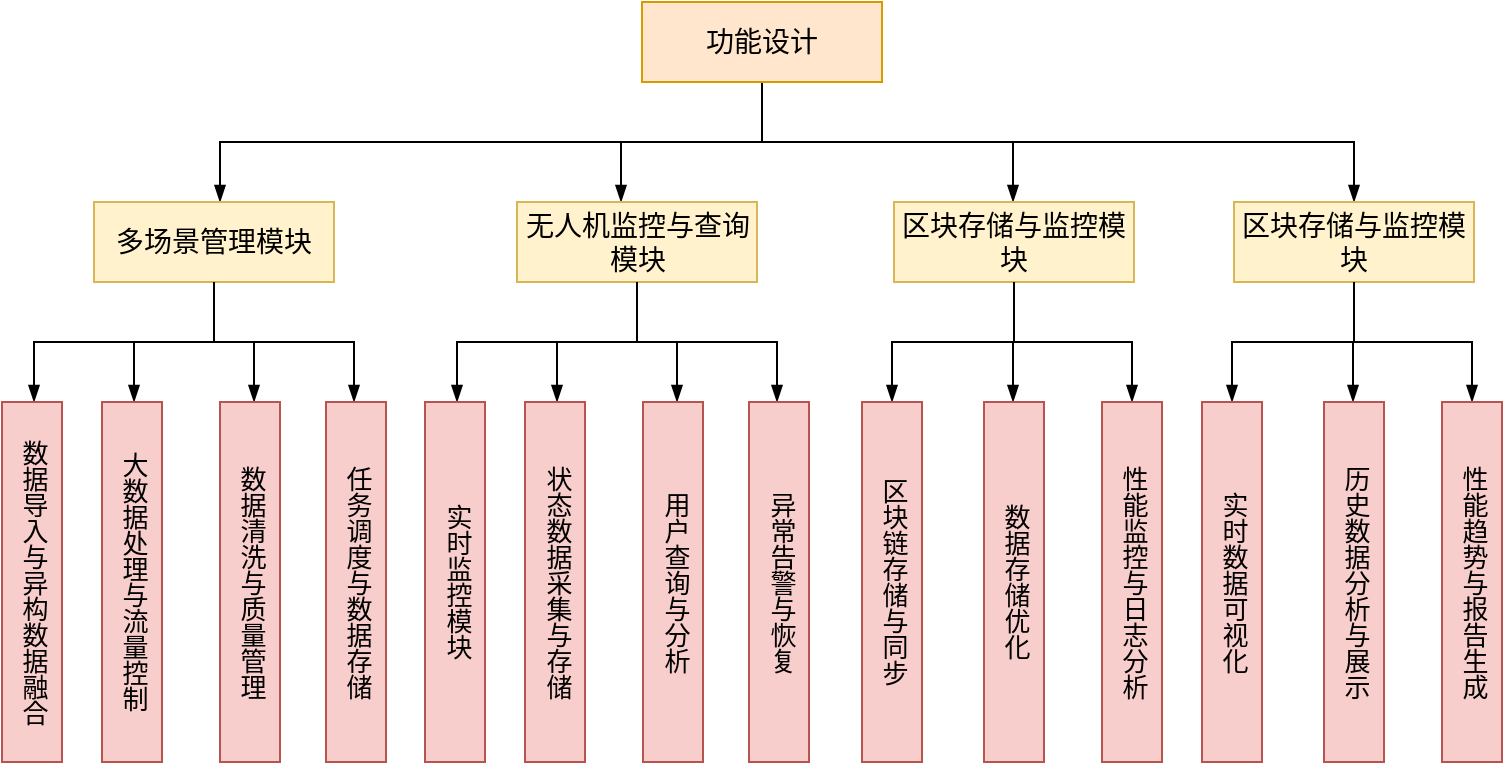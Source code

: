 <mxfile version="25.0.3">
  <diagram id="prtHgNgQTEPvFCAcTncT" name="Page-1">
    <mxGraphModel dx="1026" dy="908" grid="1" gridSize="10" guides="1" tooltips="1" connect="1" arrows="1" fold="1" page="1" pageScale="1" pageWidth="827" pageHeight="1169" math="0" shadow="0">
      <root>
        <mxCell id="0" />
        <mxCell id="1" parent="0" />
        <mxCell id="Hq-lIqgvcT82al0O5TO0-2" value="" style="endArrow=blockThin;endFill=1;fontSize=11;edgeStyle=elbowEdgeStyle;elbow=vertical;rounded=0;exitX=0.5;exitY=1;exitDx=0;exitDy=0;" edge="1" parent="1" source="Hq-lIqgvcT82al0O5TO0-8">
          <mxGeometry relative="1" as="geometry">
            <mxPoint x="339" y="540" as="sourcePoint" />
            <mxPoint x="119" y="600" as="targetPoint" />
          </mxGeometry>
        </mxCell>
        <mxCell id="Hq-lIqgvcT82al0O5TO0-5" value="" style="endArrow=blockThin;endFill=1;fontSize=11;edgeStyle=elbowEdgeStyle;elbow=vertical;rounded=0;entryX=0.5;entryY=0;entryDx=0;entryDy=0;" edge="1" parent="1" target="Hq-lIqgvcT82al0O5TO0-57">
          <mxGeometry relative="1" as="geometry">
            <mxPoint x="390" y="540" as="sourcePoint" />
            <mxPoint x="716" y="600" as="targetPoint" />
          </mxGeometry>
        </mxCell>
        <mxCell id="Hq-lIqgvcT82al0O5TO0-7" value="" style="endArrow=blockThin;endFill=1;fontSize=11;edgeStyle=elbowEdgeStyle;elbow=vertical;rounded=0;" edge="1" parent="1">
          <mxGeometry relative="1" as="geometry">
            <mxPoint x="319.5" y="570" as="sourcePoint" />
            <mxPoint x="319.5" y="600" as="targetPoint" />
          </mxGeometry>
        </mxCell>
        <mxCell id="Hq-lIqgvcT82al0O5TO0-8" value="&lt;font style=&quot;font-size: 14px;&quot;&gt;功能设计&lt;/font&gt;" style="rounded=0;whiteSpace=wrap;html=1;fillColor=#ffe6cc;strokeColor=#d79b00;" vertex="1" parent="1">
          <mxGeometry x="330" y="500" width="120" height="40" as="geometry" />
        </mxCell>
        <mxCell id="Hq-lIqgvcT82al0O5TO0-9" value="" style="endArrow=blockThin;endFill=1;fontSize=11;edgeStyle=elbowEdgeStyle;elbow=vertical;rounded=0;" edge="1" parent="1">
          <mxGeometry relative="1" as="geometry">
            <mxPoint x="515.5" y="570" as="sourcePoint" />
            <mxPoint x="515.5" y="600" as="targetPoint" />
            <Array as="points">
              <mxPoint x="556" y="585" />
            </Array>
          </mxGeometry>
        </mxCell>
        <mxCell id="Hq-lIqgvcT82al0O5TO0-10" value="&lt;font style=&quot;font-size: 14px;&quot;&gt;多场景管理模块&lt;/font&gt;" style="rounded=0;whiteSpace=wrap;html=1;fillColor=#fff2cc;strokeColor=#d6b656;" vertex="1" parent="1">
          <mxGeometry x="56" y="600" width="120" height="40" as="geometry" />
        </mxCell>
        <mxCell id="Hq-lIqgvcT82al0O5TO0-15" value="" style="endArrow=blockThin;endFill=1;fontSize=11;edgeStyle=elbowEdgeStyle;elbow=vertical;rounded=0;" edge="1" parent="1">
          <mxGeometry relative="1" as="geometry">
            <mxPoint x="116" y="640" as="sourcePoint" />
            <mxPoint x="26" y="700" as="targetPoint" />
          </mxGeometry>
        </mxCell>
        <mxCell id="Hq-lIqgvcT82al0O5TO0-16" value="" style="endArrow=blockThin;endFill=1;fontSize=11;edgeStyle=elbowEdgeStyle;elbow=vertical;rounded=0;" edge="1" parent="1">
          <mxGeometry relative="1" as="geometry">
            <mxPoint x="116" y="640" as="sourcePoint" />
            <mxPoint x="186" y="700" as="targetPoint" />
            <Array as="points">
              <mxPoint x="206" y="670" />
            </Array>
          </mxGeometry>
        </mxCell>
        <mxCell id="Hq-lIqgvcT82al0O5TO0-18" value="" style="endArrow=blockThin;endFill=1;fontSize=11;edgeStyle=elbowEdgeStyle;elbow=vertical;rounded=0;" edge="1" parent="1">
          <mxGeometry relative="1" as="geometry">
            <mxPoint x="76" y="670" as="sourcePoint" />
            <mxPoint x="76" y="700" as="targetPoint" />
          </mxGeometry>
        </mxCell>
        <mxCell id="Hq-lIqgvcT82al0O5TO0-19" value="" style="endArrow=blockThin;endFill=1;fontSize=11;edgeStyle=elbowEdgeStyle;elbow=vertical;rounded=0;" edge="1" parent="1">
          <mxGeometry relative="1" as="geometry">
            <mxPoint x="136" y="670" as="sourcePoint" />
            <mxPoint x="136" y="700" as="targetPoint" />
          </mxGeometry>
        </mxCell>
        <mxCell id="Hq-lIqgvcT82al0O5TO0-20" value="&lt;font style=&quot;font-size: 13px;&quot;&gt;数据导入与异构数据融合&lt;/font&gt;" style="rounded=0;verticalAlign=middle;textDirection=vertical-rl;whiteSpace=wrap;html=1;align=center;fillColor=#f8cecc;strokeColor=#b85450;" vertex="1" parent="1">
          <mxGeometry x="10" y="700" width="30" height="180" as="geometry" />
        </mxCell>
        <mxCell id="Hq-lIqgvcT82al0O5TO0-27" value="&lt;font style=&quot;font-size: 13px;&quot;&gt;大数据处理与流量控制&lt;/font&gt;" style="rounded=0;verticalAlign=middle;textDirection=vertical-rl;whiteSpace=wrap;html=1;align=center;fillColor=#f8cecc;strokeColor=#b85450;" vertex="1" parent="1">
          <mxGeometry x="60" y="700" width="30" height="180" as="geometry" />
        </mxCell>
        <mxCell id="Hq-lIqgvcT82al0O5TO0-28" value="&lt;font style=&quot;font-size: 13px;&quot;&gt;数据清洗与质量管理&lt;/font&gt;" style="rounded=0;verticalAlign=middle;textDirection=vertical-rl;whiteSpace=wrap;html=1;align=center;fillColor=#f8cecc;strokeColor=#b85450;" vertex="1" parent="1">
          <mxGeometry x="119" y="700" width="30" height="180" as="geometry" />
        </mxCell>
        <mxCell id="Hq-lIqgvcT82al0O5TO0-29" value="&lt;font style=&quot;font-size: 13px;&quot;&gt;任务调度与数据存储&lt;/font&gt;" style="rounded=0;verticalAlign=middle;textDirection=vertical-rl;whiteSpace=wrap;html=1;align=center;fillColor=#f8cecc;strokeColor=#b85450;" vertex="1" parent="1">
          <mxGeometry x="172" y="700" width="30" height="180" as="geometry" />
        </mxCell>
        <mxCell id="Hq-lIqgvcT82al0O5TO0-30" value="&lt;font style=&quot;font-size: 14px;&quot;&gt;无人机监控与查询模块&lt;/font&gt;" style="rounded=0;whiteSpace=wrap;html=1;fillColor=#fff2cc;strokeColor=#d6b656;" vertex="1" parent="1">
          <mxGeometry x="267.5" y="600" width="120" height="40" as="geometry" />
        </mxCell>
        <mxCell id="Hq-lIqgvcT82al0O5TO0-31" value="" style="endArrow=blockThin;endFill=1;fontSize=11;edgeStyle=elbowEdgeStyle;elbow=vertical;rounded=0;" edge="1" parent="1">
          <mxGeometry relative="1" as="geometry">
            <mxPoint x="327.5" y="640" as="sourcePoint" />
            <mxPoint x="237.5" y="700" as="targetPoint" />
          </mxGeometry>
        </mxCell>
        <mxCell id="Hq-lIqgvcT82al0O5TO0-32" value="" style="endArrow=blockThin;endFill=1;fontSize=11;edgeStyle=elbowEdgeStyle;elbow=vertical;rounded=0;" edge="1" parent="1">
          <mxGeometry relative="1" as="geometry">
            <mxPoint x="327.5" y="640" as="sourcePoint" />
            <mxPoint x="397.5" y="700" as="targetPoint" />
            <Array as="points">
              <mxPoint x="417.5" y="670" />
            </Array>
          </mxGeometry>
        </mxCell>
        <mxCell id="Hq-lIqgvcT82al0O5TO0-33" value="" style="endArrow=blockThin;endFill=1;fontSize=11;edgeStyle=elbowEdgeStyle;elbow=vertical;rounded=0;" edge="1" parent="1">
          <mxGeometry relative="1" as="geometry">
            <mxPoint x="287.5" y="670" as="sourcePoint" />
            <mxPoint x="287.5" y="700" as="targetPoint" />
          </mxGeometry>
        </mxCell>
        <mxCell id="Hq-lIqgvcT82al0O5TO0-34" value="" style="endArrow=blockThin;endFill=1;fontSize=11;edgeStyle=elbowEdgeStyle;elbow=vertical;rounded=0;" edge="1" parent="1">
          <mxGeometry relative="1" as="geometry">
            <mxPoint x="347.5" y="670" as="sourcePoint" />
            <mxPoint x="347.5" y="700" as="targetPoint" />
          </mxGeometry>
        </mxCell>
        <mxCell id="Hq-lIqgvcT82al0O5TO0-35" value="&lt;font style=&quot;font-size: 13px;&quot;&gt;实时监控模块&lt;/font&gt;" style="rounded=0;verticalAlign=middle;textDirection=vertical-rl;whiteSpace=wrap;html=1;align=center;fillColor=#f8cecc;strokeColor=#b85450;" vertex="1" parent="1">
          <mxGeometry x="221.5" y="700" width="30" height="180" as="geometry" />
        </mxCell>
        <mxCell id="Hq-lIqgvcT82al0O5TO0-36" value="&lt;font style=&quot;font-size: 13px;&quot;&gt;状态数据采集与存储&lt;/font&gt;" style="rounded=0;verticalAlign=middle;textDirection=vertical-rl;whiteSpace=wrap;html=1;align=center;fillColor=#f8cecc;strokeColor=#b85450;" vertex="1" parent="1">
          <mxGeometry x="271.5" y="700" width="30" height="180" as="geometry" />
        </mxCell>
        <mxCell id="Hq-lIqgvcT82al0O5TO0-37" value="&lt;font style=&quot;font-size: 13px;&quot;&gt;用户查询与分析&lt;/font&gt;" style="rounded=0;verticalAlign=middle;textDirection=vertical-rl;whiteSpace=wrap;html=1;align=center;fillColor=#f8cecc;strokeColor=#b85450;" vertex="1" parent="1">
          <mxGeometry x="330.5" y="700" width="30" height="180" as="geometry" />
        </mxCell>
        <mxCell id="Hq-lIqgvcT82al0O5TO0-38" value="&lt;font style=&quot;font-size: 13px;&quot;&gt;异常告警与恢复&lt;/font&gt;" style="rounded=0;verticalAlign=middle;textDirection=vertical-rl;whiteSpace=wrap;html=1;align=center;fillColor=#f8cecc;strokeColor=#b85450;" vertex="1" parent="1">
          <mxGeometry x="383.5" y="700" width="30" height="180" as="geometry" />
        </mxCell>
        <mxCell id="Hq-lIqgvcT82al0O5TO0-39" value="&lt;font style=&quot;font-size: 14px;&quot;&gt;区块存储与监控模块&lt;/font&gt;" style="rounded=0;whiteSpace=wrap;html=1;fillColor=#fff2cc;strokeColor=#d6b656;" vertex="1" parent="1">
          <mxGeometry x="456" y="600" width="120" height="40" as="geometry" />
        </mxCell>
        <mxCell id="Hq-lIqgvcT82al0O5TO0-40" value="" style="endArrow=blockThin;endFill=1;fontSize=11;edgeStyle=elbowEdgeStyle;elbow=vertical;rounded=0;entryX=0.5;entryY=0;entryDx=0;entryDy=0;" edge="1" parent="1" target="Hq-lIqgvcT82al0O5TO0-44">
          <mxGeometry relative="1" as="geometry">
            <mxPoint x="516" y="640" as="sourcePoint" />
            <mxPoint x="426" y="700" as="targetPoint" />
          </mxGeometry>
        </mxCell>
        <mxCell id="Hq-lIqgvcT82al0O5TO0-41" value="" style="endArrow=blockThin;endFill=1;fontSize=11;edgeStyle=elbowEdgeStyle;elbow=vertical;rounded=0;entryX=0.5;entryY=0;entryDx=0;entryDy=0;" edge="1" parent="1" target="Hq-lIqgvcT82al0O5TO0-46">
          <mxGeometry relative="1" as="geometry">
            <mxPoint x="516" y="640" as="sourcePoint" />
            <mxPoint x="586" y="700" as="targetPoint" />
            <Array as="points">
              <mxPoint x="606" y="670" />
            </Array>
          </mxGeometry>
        </mxCell>
        <mxCell id="Hq-lIqgvcT82al0O5TO0-42" value="" style="endArrow=blockThin;endFill=1;fontSize=11;edgeStyle=elbowEdgeStyle;elbow=vertical;rounded=0;" edge="1" parent="1">
          <mxGeometry relative="1" as="geometry">
            <mxPoint x="515.5" y="670" as="sourcePoint" />
            <mxPoint x="515.5" y="700" as="targetPoint" />
          </mxGeometry>
        </mxCell>
        <mxCell id="Hq-lIqgvcT82al0O5TO0-44" value="&lt;font style=&quot;font-size: 13px;&quot;&gt;区块链存储与同步&lt;/font&gt;" style="rounded=0;verticalAlign=middle;textDirection=vertical-rl;whiteSpace=wrap;html=1;align=center;fillColor=#f8cecc;strokeColor=#b85450;" vertex="1" parent="1">
          <mxGeometry x="440" y="700" width="30" height="180" as="geometry" />
        </mxCell>
        <mxCell id="Hq-lIqgvcT82al0O5TO0-45" value="&lt;font style=&quot;font-size: 13px;&quot;&gt;数据存储优化&lt;/font&gt;" style="rounded=0;verticalAlign=middle;textDirection=vertical-rl;whiteSpace=wrap;html=1;align=center;fillColor=#f8cecc;strokeColor=#b85450;" vertex="1" parent="1">
          <mxGeometry x="501" y="700" width="30" height="180" as="geometry" />
        </mxCell>
        <mxCell id="Hq-lIqgvcT82al0O5TO0-46" value="&lt;font style=&quot;font-size: 13px;&quot;&gt;性能监控与日志分析&lt;/font&gt;" style="rounded=0;verticalAlign=middle;textDirection=vertical-rl;whiteSpace=wrap;html=1;align=center;fillColor=#f8cecc;strokeColor=#b85450;" vertex="1" parent="1">
          <mxGeometry x="560" y="700" width="30" height="180" as="geometry" />
        </mxCell>
        <mxCell id="Hq-lIqgvcT82al0O5TO0-57" value="&lt;font style=&quot;font-size: 14px;&quot;&gt;区块存储与监控模块&lt;/font&gt;" style="rounded=0;whiteSpace=wrap;html=1;fillColor=#fff2cc;strokeColor=#d6b656;" vertex="1" parent="1">
          <mxGeometry x="626" y="600" width="120" height="40" as="geometry" />
        </mxCell>
        <mxCell id="Hq-lIqgvcT82al0O5TO0-58" value="" style="endArrow=blockThin;endFill=1;fontSize=11;edgeStyle=elbowEdgeStyle;elbow=vertical;rounded=0;entryX=0.5;entryY=0;entryDx=0;entryDy=0;" edge="1" parent="1" target="Hq-lIqgvcT82al0O5TO0-61">
          <mxGeometry relative="1" as="geometry">
            <mxPoint x="686" y="640" as="sourcePoint" />
            <mxPoint x="596" y="700" as="targetPoint" />
          </mxGeometry>
        </mxCell>
        <mxCell id="Hq-lIqgvcT82al0O5TO0-59" value="" style="endArrow=blockThin;endFill=1;fontSize=11;edgeStyle=elbowEdgeStyle;elbow=vertical;rounded=0;entryX=0.5;entryY=0;entryDx=0;entryDy=0;" edge="1" parent="1" target="Hq-lIqgvcT82al0O5TO0-63">
          <mxGeometry relative="1" as="geometry">
            <mxPoint x="686" y="640" as="sourcePoint" />
            <mxPoint x="756" y="700" as="targetPoint" />
            <Array as="points">
              <mxPoint x="776" y="670" />
            </Array>
          </mxGeometry>
        </mxCell>
        <mxCell id="Hq-lIqgvcT82al0O5TO0-60" value="" style="endArrow=blockThin;endFill=1;fontSize=11;edgeStyle=elbowEdgeStyle;elbow=vertical;rounded=0;" edge="1" parent="1">
          <mxGeometry relative="1" as="geometry">
            <mxPoint x="685.5" y="670" as="sourcePoint" />
            <mxPoint x="685.5" y="700" as="targetPoint" />
          </mxGeometry>
        </mxCell>
        <mxCell id="Hq-lIqgvcT82al0O5TO0-61" value="&lt;font style=&quot;font-size: 13px;&quot;&gt;实时数据可视化&lt;/font&gt;" style="rounded=0;verticalAlign=middle;textDirection=vertical-rl;whiteSpace=wrap;html=1;align=center;fillColor=#f8cecc;strokeColor=#b85450;" vertex="1" parent="1">
          <mxGeometry x="610" y="700" width="30" height="180" as="geometry" />
        </mxCell>
        <mxCell id="Hq-lIqgvcT82al0O5TO0-62" value="&lt;font style=&quot;font-size: 13px;&quot;&gt;历史数据分析与展示&lt;/font&gt;" style="rounded=0;verticalAlign=middle;textDirection=vertical-rl;whiteSpace=wrap;html=1;align=center;fillColor=#f8cecc;strokeColor=#b85450;" vertex="1" parent="1">
          <mxGeometry x="671" y="700" width="30" height="180" as="geometry" />
        </mxCell>
        <mxCell id="Hq-lIqgvcT82al0O5TO0-63" value="&lt;font style=&quot;font-size: 13px;&quot;&gt;性能趋势与报告生成&lt;/font&gt;" style="rounded=0;verticalAlign=middle;textDirection=vertical-rl;whiteSpace=wrap;html=1;align=center;fillColor=#f8cecc;strokeColor=#b85450;" vertex="1" parent="1">
          <mxGeometry x="730" y="700" width="30" height="180" as="geometry" />
        </mxCell>
      </root>
    </mxGraphModel>
  </diagram>
</mxfile>

